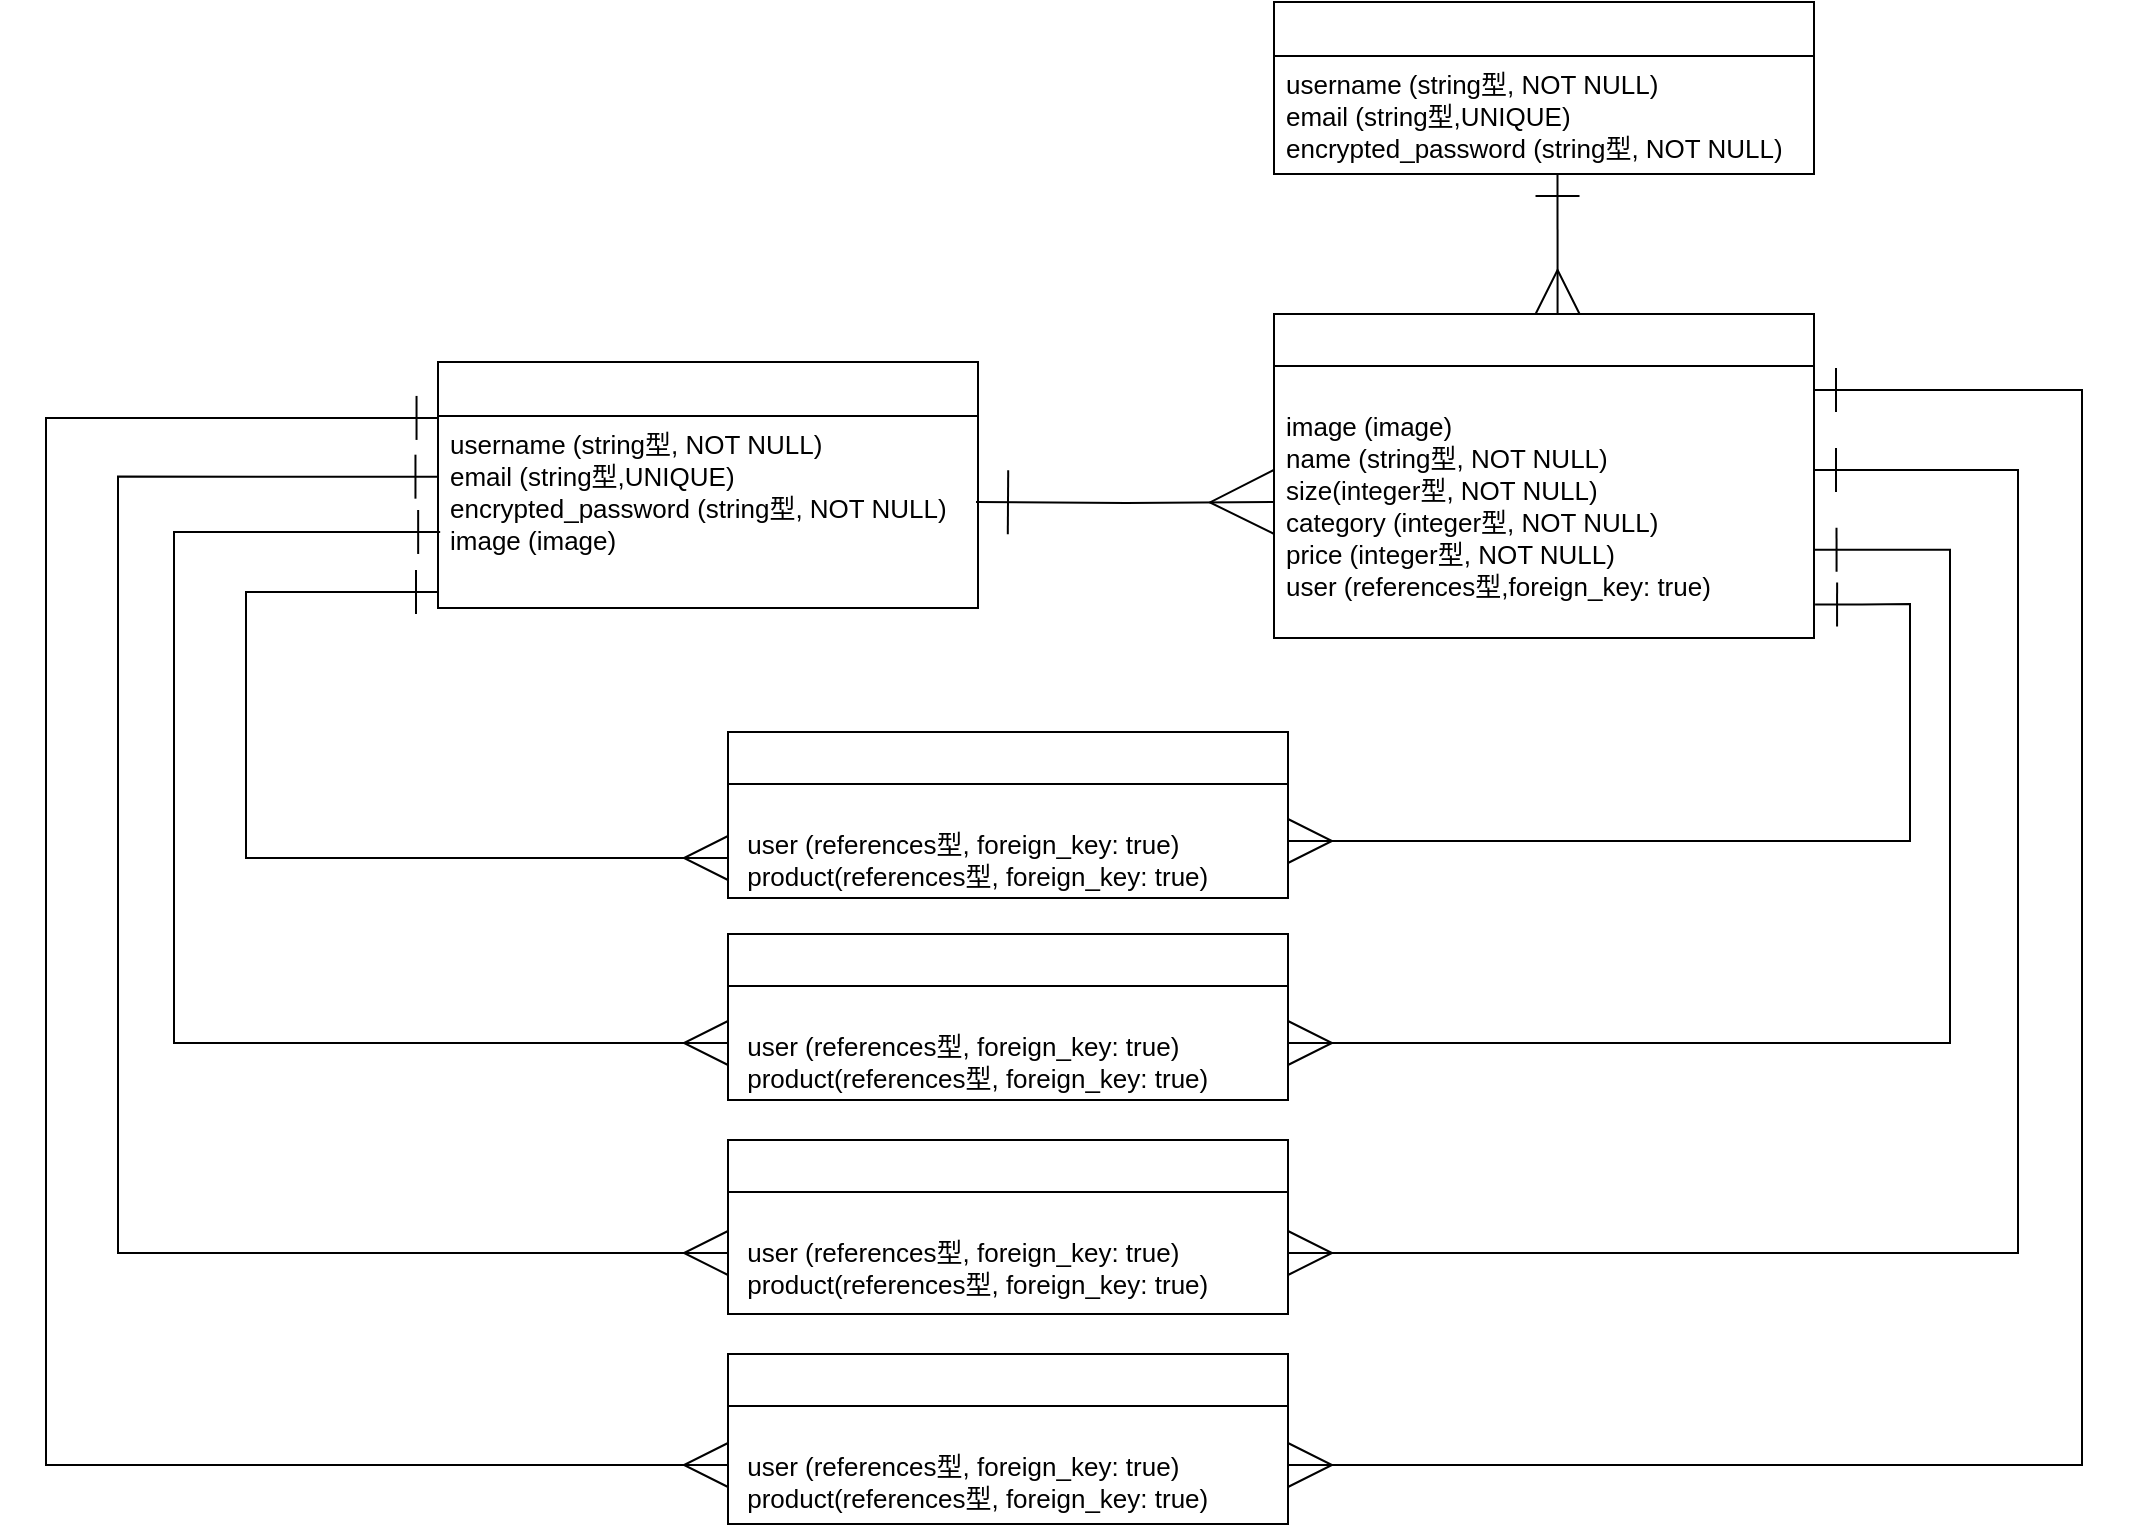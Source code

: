 <mxfile>
    <diagram id="DuKugcys-mu4-OgVd2If" name="ページ1">
        <mxGraphModel dx="481" dy="804" grid="0" gridSize="10" guides="1" tooltips="1" connect="1" arrows="1" fold="1" page="0" pageScale="1" pageWidth="827" pageHeight="1169" background="#ffffff" math="0" shadow="0">
            <root>
                <mxCell id="0"/>
                <mxCell id="1" parent="0"/>
                <mxCell id="29" value="usersテーブル" style="swimlane;fontStyle=0;childLayout=stackLayout;horizontal=1;startSize=27;horizontalStack=0;resizeParent=1;resizeParentMax=0;resizeLast=0;collapsible=1;marginBottom=0;align=center;fontSize=15;fontColor=#FFFFFF;strokeColor=#000000;" vertex="1" parent="1">
                    <mxGeometry x="237" y="-188" width="270" height="123" as="geometry">
                        <mxRectangle x="30" y="40" width="130" height="26" as="alternateBounds"/>
                    </mxGeometry>
                </mxCell>
                <mxCell id="30" value="username (string型, NOT NULL)　&#10;email (string型,UNIQUE)&#10;encrypted_password (string型, NOT NULL)&#10;image (image)" style="text;fillColor=none;spacingLeft=4;spacingRight=4;overflow=hidden;rotatable=0;points=[[0,0.5],[1,0.5]];portConstraint=eastwest;fontSize=13;fontColor=#000000;strokeColor=#000000;" vertex="1" parent="29">
                    <mxGeometry y="27" width="270" height="96" as="geometry"/>
                </mxCell>
                <mxCell id="31" value="productsテーブル" style="swimlane;fontStyle=0;childLayout=stackLayout;horizontal=1;startSize=26;horizontalStack=0;resizeParent=1;resizeParentMax=0;resizeLast=0;collapsible=1;marginBottom=0;align=center;fontSize=15;fontColor=#FFFFFF;labelBackgroundColor=none;strokeColor=#000000;" vertex="1" parent="1">
                    <mxGeometry x="655" y="-212" width="270" height="162" as="geometry"/>
                </mxCell>
                <mxCell id="32" value="&#10;image (image)&#10;name (string型, NOT NULL)&#10;size(integer型, NOT NULL)&#10;category (integer型, NOT NULL)&#10;price (integer型, NOT NULL)&#10;user (references型,foreign_key: true)" style="text;fillColor=none;spacingLeft=4;spacingRight=4;overflow=hidden;rotatable=0;points=[[0,0.5],[1,0.5]];portConstraint=eastwest;fontSize=13;fontColor=#000000;labelBackgroundColor=none;strokeColor=#000000;" vertex="1" parent="31">
                    <mxGeometry y="26" width="270" height="136" as="geometry"/>
                </mxCell>
                <mxCell id="33" value="ordersテーブル" style="swimlane;fontStyle=0;childLayout=stackLayout;horizontal=1;startSize=26;horizontalStack=0;resizeParent=1;resizeParentMax=0;resizeLast=0;collapsible=1;marginBottom=0;align=center;fontSize=15;fontColor=#FFFFFF;strokeColor=#000000;" vertex="1" parent="1">
                    <mxGeometry x="382" y="-3" width="280" height="83" as="geometry"/>
                </mxCell>
                <mxCell id="34" value="&#10; user (references型, foreign_key: true)&#10; product(references型, foreign_key: true)&#10;" style="text;spacingLeft=4;spacingRight=4;overflow=hidden;rotatable=0;points=[[0,0.5],[1,0.5]];portConstraint=eastwest;fontSize=13;fontColor=#000000;strokeColor=#000000;" vertex="1" parent="33">
                    <mxGeometry y="26" width="280" height="57" as="geometry"/>
                </mxCell>
                <mxCell id="36" value="cartsテーブル" style="swimlane;fontStyle=0;childLayout=stackLayout;horizontal=1;startSize=26;horizontalStack=0;resizeParent=1;resizeParentMax=0;resizeLast=0;collapsible=1;marginBottom=0;align=center;fontSize=14;fontColor=#FFFFFF;strokeColor=#000000;" vertex="1" parent="1">
                    <mxGeometry x="382" y="98" width="280" height="83" as="geometry"/>
                </mxCell>
                <mxCell id="37" value="&#10; user (references型, foreign_key: true)&#10; product(references型, foreign_key: true)&#10;" style="text;spacingLeft=4;spacingRight=4;overflow=hidden;rotatable=0;points=[[0,0.5],[1,0.5]];portConstraint=eastwest;fontSize=13;fontColor=#000000;strokeColor=#000000;" vertex="1" parent="36">
                    <mxGeometry y="26" width="280" height="57" as="geometry"/>
                </mxCell>
                <mxCell id="38" style="edgeStyle=orthogonalEdgeStyle;rounded=0;orthogonalLoop=1;jettySize=auto;html=1;entryX=0;entryY=0.5;entryDx=0;entryDy=0;startArrow=ERone;startFill=0;startSize=30;endArrow=ERmany;endFill=0;endSize=30;fontSize=15;fontColor=#000000;labelBorderColor=#1A1A1A;strokeColor=#000000;" edge="1" parent="1" target="32">
                    <mxGeometry relative="1" as="geometry">
                        <mxPoint x="506" y="-118" as="sourcePoint"/>
                    </mxGeometry>
                </mxCell>
                <mxCell id="39" style="edgeStyle=orthogonalEdgeStyle;rounded=0;orthogonalLoop=1;jettySize=auto;html=1;entryX=1;entryY=0.5;entryDx=0;entryDy=0;startArrow=ERone;startFill=0;startSize=20;endArrow=ERmany;endFill=0;endSize=20;fontSize=15;fontColor=#000000;strokeColor=#000000;exitX=1.002;exitY=0.877;exitDx=0;exitDy=0;exitPerimeter=0;" edge="1" parent="1" source="32" target="34">
                    <mxGeometry relative="1" as="geometry">
                        <mxPoint x="949" y="-52" as="sourcePoint"/>
                        <Array as="points">
                            <mxPoint x="949" y="-67"/>
                            <mxPoint x="973" y="-67"/>
                            <mxPoint x="973" y="52"/>
                        </Array>
                    </mxGeometry>
                </mxCell>
                <mxCell id="40" style="edgeStyle=orthogonalEdgeStyle;rounded=0;orthogonalLoop=1;jettySize=auto;html=1;startArrow=ERone;startFill=0;startSize=20;endArrow=ERmany;endFill=0;endSize=20;fontSize=15;fontColor=#000000;strokeColor=#000000;" edge="1" parent="1" source="30">
                    <mxGeometry relative="1" as="geometry">
                        <mxPoint x="222" y="-121" as="sourcePoint"/>
                        <Array as="points">
                            <mxPoint x="141" y="-73"/>
                            <mxPoint x="141" y="60"/>
                        </Array>
                        <mxPoint x="382" y="60" as="targetPoint"/>
                    </mxGeometry>
                </mxCell>
                <mxCell id="cs6m0gqGnDMg9lWjYTwd-43" style="edgeStyle=orthogonalEdgeStyle;rounded=0;orthogonalLoop=1;jettySize=auto;html=1;fontColor=#000000;strokeColor=#000000;exitX=1;exitY=0.5;exitDx=0;exitDy=0;endArrow=ERone;endFill=0;startArrow=ERmany;startFill=0;endSize=20;startSize=20;entryX=1.001;entryY=0.676;entryDx=0;entryDy=0;entryPerimeter=0;" edge="1" parent="1" source="37" target="32">
                    <mxGeometry relative="1" as="geometry">
                        <mxPoint x="932" y="-94" as="targetPoint"/>
                        <Array as="points">
                            <mxPoint x="993" y="153"/>
                            <mxPoint x="993" y="-94"/>
                        </Array>
                    </mxGeometry>
                </mxCell>
                <mxCell id="cs6m0gqGnDMg9lWjYTwd-44" value="keepsテーブル" style="swimlane;fontStyle=0;childLayout=stackLayout;horizontal=1;startSize=26;horizontalStack=0;resizeParent=1;resizeParentMax=0;resizeLast=0;collapsible=1;marginBottom=0;align=center;fontSize=14;fontColor=#FFFFFF;strokeColor=#000000;" vertex="1" parent="1">
                    <mxGeometry x="382" y="201" width="280" height="87" as="geometry"/>
                </mxCell>
                <mxCell id="cs6m0gqGnDMg9lWjYTwd-45" value="&#10; user (references型, foreign_key: true)&#10; product(references型, foreign_key: true)&#10;" style="text;spacingLeft=4;spacingRight=4;overflow=hidden;rotatable=0;points=[[0,0.5],[1,0.5]];portConstraint=eastwest;fontSize=13;fontColor=#000000;strokeColor=#000000;" vertex="1" parent="cs6m0gqGnDMg9lWjYTwd-44">
                    <mxGeometry y="26" width="280" height="61" as="geometry"/>
                </mxCell>
                <mxCell id="cs6m0gqGnDMg9lWjYTwd-46" style="edgeStyle=orthogonalEdgeStyle;rounded=0;orthogonalLoop=1;jettySize=auto;html=1;exitX=1;exitY=0.5;exitDx=0;exitDy=0;fontColor=#000000;strokeColor=#000000;endArrow=ERone;endFill=0;startArrow=ERmany;startFill=0;endSize=20;startSize=20;" edge="1" parent="1" source="cs6m0gqGnDMg9lWjYTwd-45" target="32">
                    <mxGeometry relative="1" as="geometry">
                        <Array as="points">
                            <mxPoint x="1027" y="258"/>
                            <mxPoint x="1027" y="-134"/>
                        </Array>
                        <mxPoint x="941" y="-134" as="targetPoint"/>
                    </mxGeometry>
                </mxCell>
                <mxCell id="vyhR01qGkED3SlZkaooG-42" value="completesテーブル" style="swimlane;fontStyle=0;childLayout=stackLayout;horizontal=1;startSize=26;horizontalStack=0;resizeParent=1;resizeParentMax=0;resizeLast=0;collapsible=1;marginBottom=0;align=center;fontSize=14;fontColor=#FFFFFF;strokeColor=#000000;" vertex="1" parent="1">
                    <mxGeometry x="382" y="308" width="280" height="85" as="geometry"/>
                </mxCell>
                <mxCell id="vyhR01qGkED3SlZkaooG-43" value="&#10; user (references型, foreign_key: true)&#10; product(references型, foreign_key: true)&#10;" style="text;spacingLeft=4;spacingRight=4;overflow=hidden;rotatable=0;points=[[0,0.5],[1,0.5]];portConstraint=eastwest;fontSize=13;fontColor=#000000;strokeColor=#000000;" vertex="1" parent="vyhR01qGkED3SlZkaooG-42">
                    <mxGeometry y="26" width="280" height="59" as="geometry"/>
                </mxCell>
                <mxCell id="vyhR01qGkED3SlZkaooG-44" style="edgeStyle=orthogonalEdgeStyle;rounded=0;orthogonalLoop=1;jettySize=auto;html=1;exitX=0;exitY=0.5;exitDx=0;exitDy=0;fontColor=#000000;startSize=20;endSize=20;strokeColor=#000000;startArrow=ERmany;startFill=0;endArrow=ERone;endFill=0;entryX=0.001;entryY=0.01;entryDx=0;entryDy=0;entryPerimeter=0;" edge="1" parent="1" source="vyhR01qGkED3SlZkaooG-43" target="30">
                    <mxGeometry relative="1" as="geometry">
                        <mxPoint x="234" y="-160" as="targetPoint"/>
                        <Array as="points">
                            <mxPoint x="41" y="364"/>
                            <mxPoint x="41" y="-160"/>
                        </Array>
                    </mxGeometry>
                </mxCell>
                <mxCell id="vyhR01qGkED3SlZkaooG-45" style="edgeStyle=orthogonalEdgeStyle;rounded=0;orthogonalLoop=1;jettySize=auto;html=1;exitX=1;exitY=0.5;exitDx=0;exitDy=0;fontColor=#000000;startArrow=ERmany;startFill=0;endArrow=ERone;endFill=0;startSize=20;endSize=20;strokeColor=#000000;" edge="1" parent="1" source="vyhR01qGkED3SlZkaooG-43">
                    <mxGeometry relative="1" as="geometry">
                        <mxPoint x="925" y="-174" as="targetPoint"/>
                        <Array as="points">
                            <mxPoint x="1059" y="364"/>
                            <mxPoint x="1059" y="-174"/>
                        </Array>
                    </mxGeometry>
                </mxCell>
                <mxCell id="vyhR01qGkED3SlZkaooG-51" style="edgeStyle=orthogonalEdgeStyle;rounded=0;orthogonalLoop=1;jettySize=auto;html=1;exitX=0;exitY=0.5;exitDx=0;exitDy=0;entryX=-0.001;entryY=0.316;entryDx=0;entryDy=0;entryPerimeter=0;fontColor=#000000;startArrow=ERmany;startFill=0;endArrow=ERone;endFill=0;startSize=20;endSize=20;strokeColor=#000000;" edge="1" parent="1" source="cs6m0gqGnDMg9lWjYTwd-45" target="30">
                    <mxGeometry relative="1" as="geometry">
                        <Array as="points">
                            <mxPoint x="77" y="258"/>
                            <mxPoint x="77" y="-131"/>
                        </Array>
                    </mxGeometry>
                </mxCell>
                <mxCell id="vyhR01qGkED3SlZkaooG-52" style="edgeStyle=orthogonalEdgeStyle;rounded=0;orthogonalLoop=1;jettySize=auto;html=1;exitX=0;exitY=0.5;exitDx=0;exitDy=0;fontColor=#000000;startArrow=ERmany;startFill=0;endArrow=ERone;endFill=0;startSize=20;endSize=20;strokeColor=#000000;entryX=0.004;entryY=0.604;entryDx=0;entryDy=0;entryPerimeter=0;" edge="1" parent="1" source="37" target="30">
                    <mxGeometry relative="1" as="geometry">
                        <mxPoint x="234" y="-98" as="targetPoint"/>
                        <Array as="points">
                            <mxPoint x="105" y="153"/>
                            <mxPoint x="105" y="-103"/>
                        </Array>
                    </mxGeometry>
                </mxCell>
                <mxCell id="vyhR01qGkED3SlZkaooG-53" style="edgeStyle=orthogonalEdgeStyle;rounded=0;orthogonalLoop=1;jettySize=auto;html=1;fontColor=#000000;startArrow=ERone;startFill=0;endArrow=ERmany;endFill=0;startSize=20;endSize=20;strokeColor=#000000;" edge="1" parent="1">
                    <mxGeometry relative="1" as="geometry">
                        <mxPoint x="796.75" y="-282" as="sourcePoint"/>
                        <mxPoint x="796.75" y="-212" as="targetPoint"/>
                        <Array as="points">
                            <mxPoint x="796.75" y="-212"/>
                            <mxPoint x="796.75" y="-212"/>
                        </Array>
                    </mxGeometry>
                </mxCell>
                <mxCell id="vyhR01qGkED3SlZkaooG-54" value="adminsテーブル" style="swimlane;fontStyle=0;childLayout=stackLayout;horizontal=1;startSize=27;horizontalStack=0;resizeParent=1;resizeParentMax=0;resizeLast=0;collapsible=1;marginBottom=0;align=center;fontSize=15;fontColor=#FFFFFF;strokeColor=#000000;" vertex="1" parent="1">
                    <mxGeometry x="655" y="-368" width="270" height="86" as="geometry">
                        <mxRectangle x="30" y="40" width="130" height="26" as="alternateBounds"/>
                    </mxGeometry>
                </mxCell>
                <mxCell id="vyhR01qGkED3SlZkaooG-55" value="username (string型, NOT NULL)　&#10;email (string型,UNIQUE)&#10;encrypted_password (string型, NOT NULL)" style="text;fillColor=none;spacingLeft=4;spacingRight=4;overflow=hidden;rotatable=0;points=[[0,0.5],[1,0.5]];portConstraint=eastwest;fontSize=13;fontColor=#000000;strokeColor=#000000;" vertex="1" parent="vyhR01qGkED3SlZkaooG-54">
                    <mxGeometry y="27" width="270" height="59" as="geometry"/>
                </mxCell>
            </root>
        </mxGraphModel>
    </diagram>
    <diagram id="GZzg_crAJNsiohxODxuk" name="ページ2">
        <mxGraphModel dx="1208" dy="686" grid="1" gridSize="10" guides="1" tooltips="1" connect="1" arrows="1" fold="1" page="1" pageScale="1" pageWidth="827" pageHeight="1169" math="0" shadow="0">
            <root>
                <mxCell id="Z8n-ogf8z5-eXPfZbyO2-0"/>
                <mxCell id="Z8n-ogf8z5-eXPfZbyO2-1" parent="Z8n-ogf8z5-eXPfZbyO2-0"/>
            </root>
        </mxGraphModel>
    </diagram>
</mxfile>
